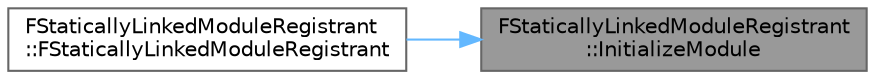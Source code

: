 digraph "FStaticallyLinkedModuleRegistrant::InitializeModule"
{
 // INTERACTIVE_SVG=YES
 // LATEX_PDF_SIZE
  bgcolor="transparent";
  edge [fontname=Helvetica,fontsize=10,labelfontname=Helvetica,labelfontsize=10];
  node [fontname=Helvetica,fontsize=10,shape=box,height=0.2,width=0.4];
  rankdir="RL";
  Node1 [id="Node000001",label="FStaticallyLinkedModuleRegistrant\l::InitializeModule",height=0.2,width=0.4,color="gray40", fillcolor="grey60", style="filled", fontcolor="black",tooltip="Creates and initializes this statically linked module."];
  Node1 -> Node2 [id="edge1_Node000001_Node000002",dir="back",color="steelblue1",style="solid",tooltip=" "];
  Node2 [id="Node000002",label="FStaticallyLinkedModuleRegistrant\l::FStaticallyLinkedModuleRegistrant",height=0.2,width=0.4,color="grey40", fillcolor="white", style="filled",URL="$d3/d95/classFStaticallyLinkedModuleRegistrant.html#aafaa34abb71e7a26017ee8b0ecc588b8",tooltip="Explicit constructor that registers a statically linked module."];
}
